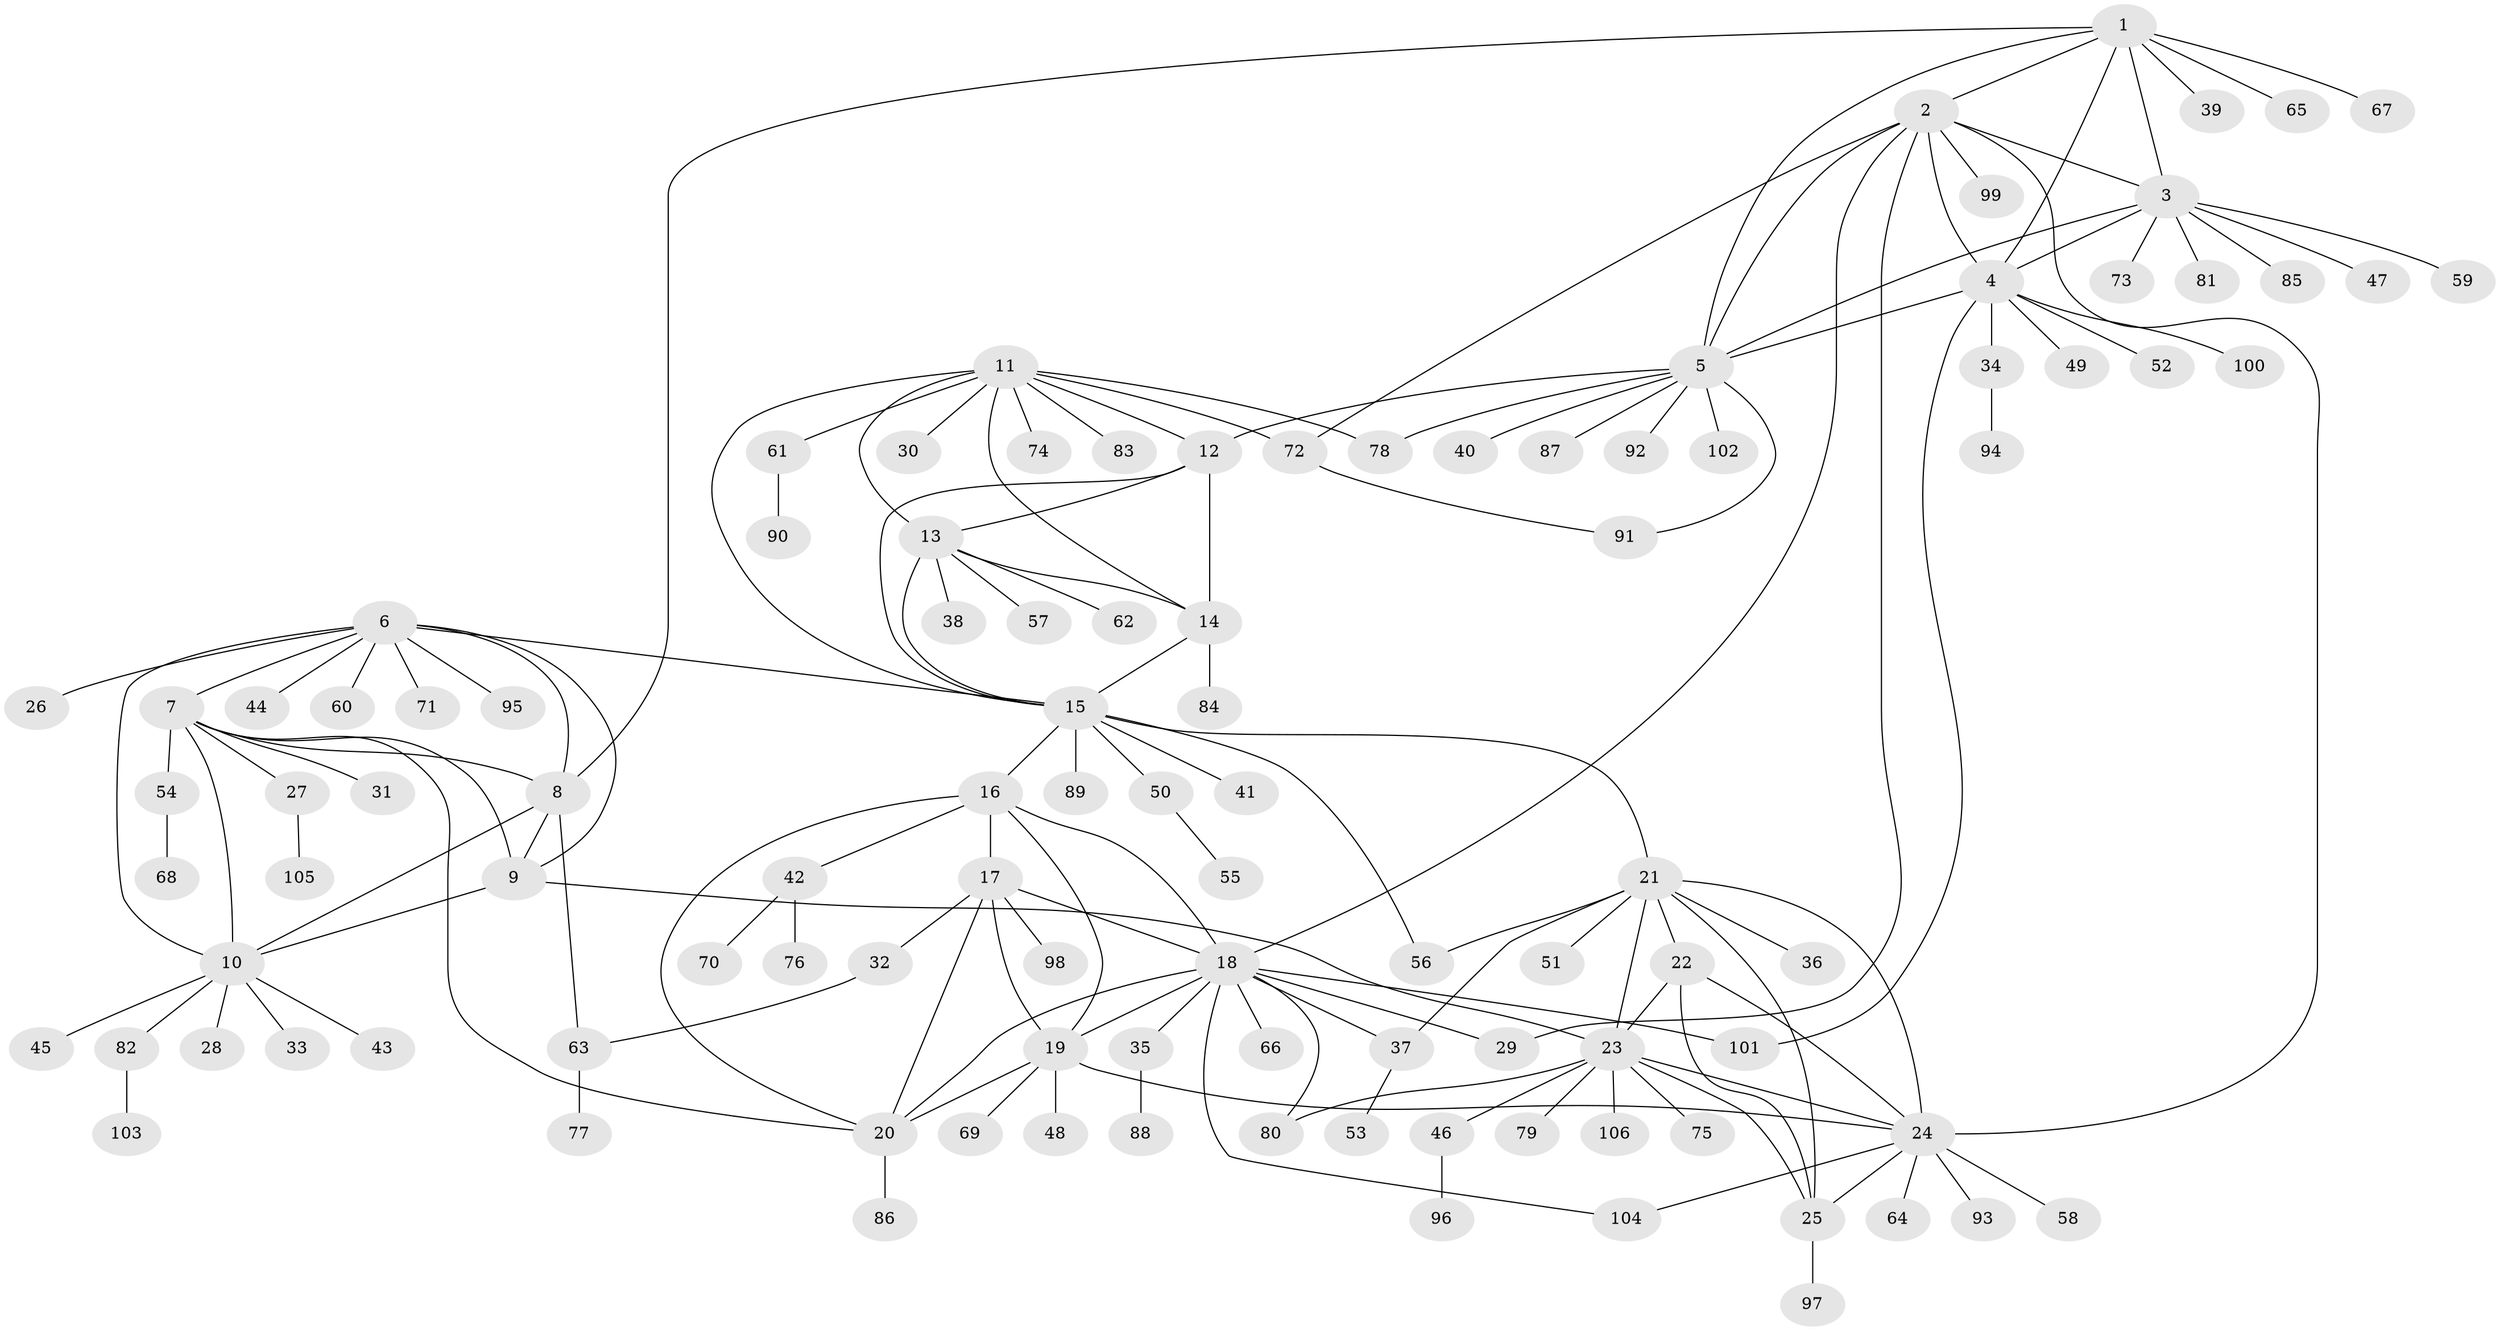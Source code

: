 // Generated by graph-tools (version 1.1) at 2025/50/03/09/25 03:50:30]
// undirected, 106 vertices, 151 edges
graph export_dot {
graph [start="1"]
  node [color=gray90,style=filled];
  1;
  2;
  3;
  4;
  5;
  6;
  7;
  8;
  9;
  10;
  11;
  12;
  13;
  14;
  15;
  16;
  17;
  18;
  19;
  20;
  21;
  22;
  23;
  24;
  25;
  26;
  27;
  28;
  29;
  30;
  31;
  32;
  33;
  34;
  35;
  36;
  37;
  38;
  39;
  40;
  41;
  42;
  43;
  44;
  45;
  46;
  47;
  48;
  49;
  50;
  51;
  52;
  53;
  54;
  55;
  56;
  57;
  58;
  59;
  60;
  61;
  62;
  63;
  64;
  65;
  66;
  67;
  68;
  69;
  70;
  71;
  72;
  73;
  74;
  75;
  76;
  77;
  78;
  79;
  80;
  81;
  82;
  83;
  84;
  85;
  86;
  87;
  88;
  89;
  90;
  91;
  92;
  93;
  94;
  95;
  96;
  97;
  98;
  99;
  100;
  101;
  102;
  103;
  104;
  105;
  106;
  1 -- 2;
  1 -- 3;
  1 -- 4;
  1 -- 5;
  1 -- 8;
  1 -- 39;
  1 -- 65;
  1 -- 67;
  2 -- 3;
  2 -- 4;
  2 -- 5;
  2 -- 18;
  2 -- 24;
  2 -- 29;
  2 -- 72;
  2 -- 99;
  3 -- 4;
  3 -- 5;
  3 -- 47;
  3 -- 59;
  3 -- 73;
  3 -- 81;
  3 -- 85;
  4 -- 5;
  4 -- 34;
  4 -- 49;
  4 -- 52;
  4 -- 100;
  4 -- 101;
  5 -- 12;
  5 -- 40;
  5 -- 78;
  5 -- 87;
  5 -- 91;
  5 -- 92;
  5 -- 102;
  6 -- 7;
  6 -- 8;
  6 -- 9;
  6 -- 10;
  6 -- 15;
  6 -- 26;
  6 -- 44;
  6 -- 60;
  6 -- 71;
  6 -- 95;
  7 -- 8;
  7 -- 9;
  7 -- 10;
  7 -- 20;
  7 -- 27;
  7 -- 31;
  7 -- 54;
  8 -- 9;
  8 -- 10;
  8 -- 63;
  9 -- 10;
  9 -- 23;
  10 -- 28;
  10 -- 33;
  10 -- 43;
  10 -- 45;
  10 -- 82;
  11 -- 12;
  11 -- 13;
  11 -- 14;
  11 -- 15;
  11 -- 30;
  11 -- 61;
  11 -- 72;
  11 -- 74;
  11 -- 78;
  11 -- 83;
  12 -- 13;
  12 -- 14;
  12 -- 15;
  13 -- 14;
  13 -- 15;
  13 -- 38;
  13 -- 57;
  13 -- 62;
  14 -- 15;
  14 -- 84;
  15 -- 16;
  15 -- 21;
  15 -- 41;
  15 -- 50;
  15 -- 56;
  15 -- 89;
  16 -- 17;
  16 -- 18;
  16 -- 19;
  16 -- 20;
  16 -- 42;
  17 -- 18;
  17 -- 19;
  17 -- 20;
  17 -- 32;
  17 -- 98;
  18 -- 19;
  18 -- 20;
  18 -- 29;
  18 -- 35;
  18 -- 37;
  18 -- 66;
  18 -- 80;
  18 -- 101;
  18 -- 104;
  19 -- 20;
  19 -- 24;
  19 -- 48;
  19 -- 69;
  20 -- 86;
  21 -- 22;
  21 -- 23;
  21 -- 24;
  21 -- 25;
  21 -- 36;
  21 -- 37;
  21 -- 51;
  21 -- 56;
  22 -- 23;
  22 -- 24;
  22 -- 25;
  23 -- 24;
  23 -- 25;
  23 -- 46;
  23 -- 75;
  23 -- 79;
  23 -- 80;
  23 -- 106;
  24 -- 25;
  24 -- 58;
  24 -- 64;
  24 -- 93;
  24 -- 104;
  25 -- 97;
  27 -- 105;
  32 -- 63;
  34 -- 94;
  35 -- 88;
  37 -- 53;
  42 -- 70;
  42 -- 76;
  46 -- 96;
  50 -- 55;
  54 -- 68;
  61 -- 90;
  63 -- 77;
  72 -- 91;
  82 -- 103;
}
